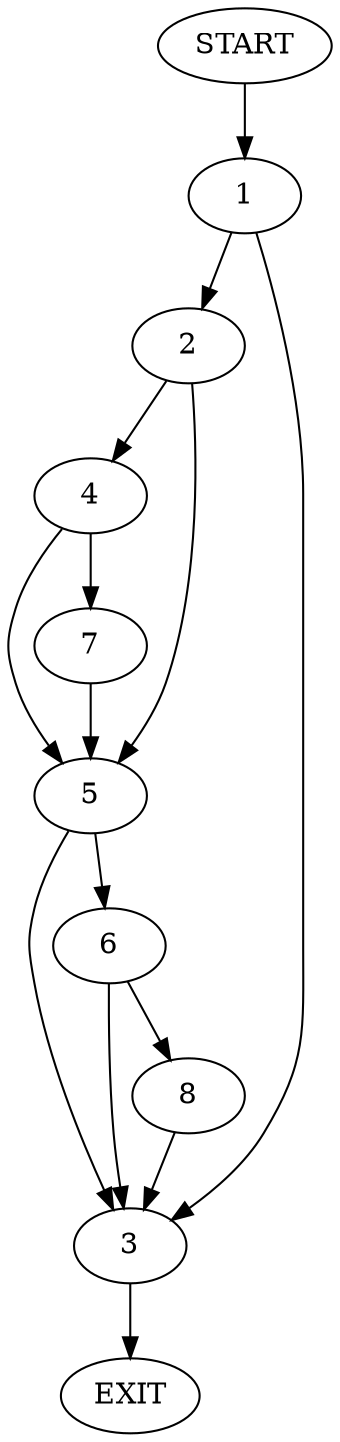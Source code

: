 digraph {
0 [label="START"]
9 [label="EXIT"]
0 -> 1
1 -> 2
1 -> 3
2 -> 4
2 -> 5
3 -> 9
5 -> 6
5 -> 3
4 -> 7
4 -> 5
7 -> 5
6 -> 8
6 -> 3
8 -> 3
}
